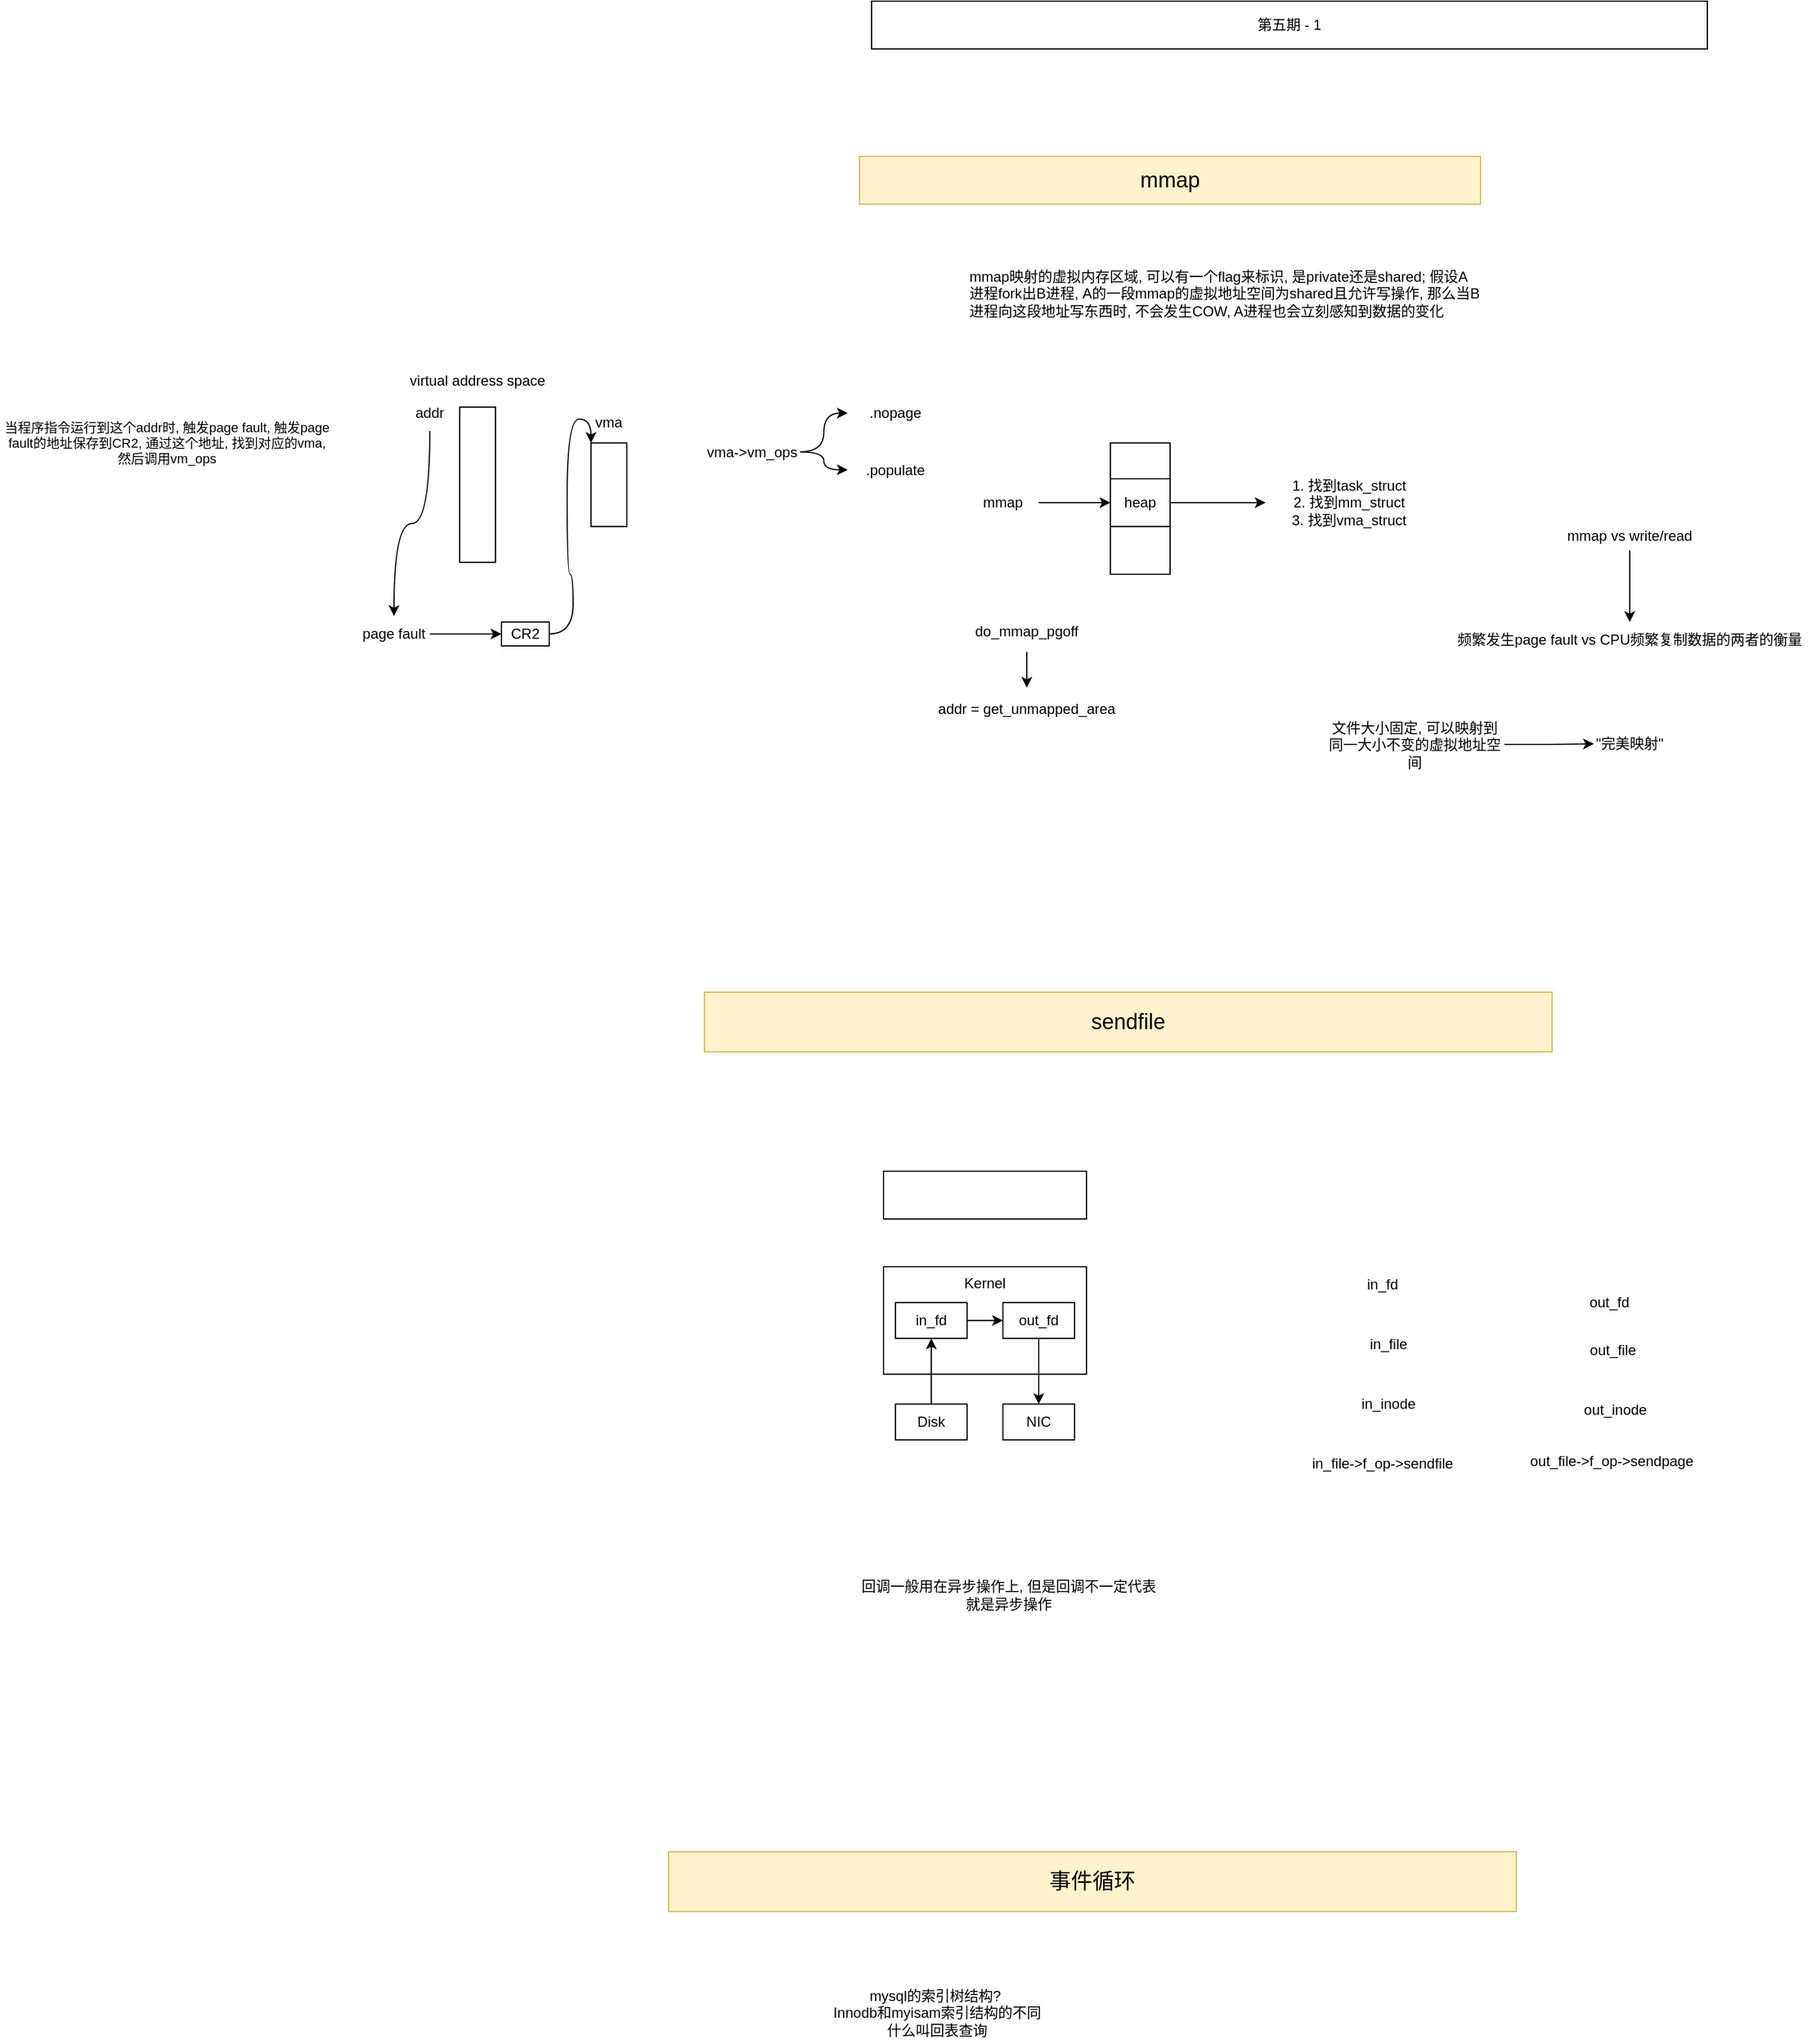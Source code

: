 <mxfile version="21.3.7" type="github">
  <diagram id="aM-VMgyS2Gse-5csakIg" name="第 1 页">
    <mxGraphModel dx="1621" dy="456" grid="1" gridSize="10" guides="1" tooltips="1" connect="1" arrows="1" fold="1" page="1" pageScale="1" pageWidth="827" pageHeight="1169" math="0" shadow="0">
      <root>
        <mxCell id="0" />
        <mxCell id="1" parent="0" />
        <mxCell id="voY9_TvvjWLjzHpBswRU-1" value="第五期 - 1" style="rounded=0;whiteSpace=wrap;html=1;" parent="1" vertex="1">
          <mxGeometry x="70" y="50" width="700" height="40" as="geometry" />
        </mxCell>
        <mxCell id="voY9_TvvjWLjzHpBswRU-2" value="mmap映射的虚拟内存区域, 可以有一个flag来标识, 是private还是shared; 假设A进程fork出B进程, A的一段mmap的虚拟地址空间为shared且允许写操作, 那么当B进程向这段地址写东西时, 不会发生COW, A进程也会立刻感知到数据的变化" style="text;html=1;strokeColor=none;fillColor=none;align=left;verticalAlign=middle;whiteSpace=wrap;rounded=0;" parent="1" vertex="1">
          <mxGeometry x="150" y="250" width="430" height="90" as="geometry" />
        </mxCell>
        <mxCell id="voY9_TvvjWLjzHpBswRU-8" style="edgeStyle=orthogonalEdgeStyle;rounded=0;orthogonalLoop=1;jettySize=auto;html=1;" parent="1" source="voY9_TvvjWLjzHpBswRU-3" target="voY9_TvvjWLjzHpBswRU-6" edge="1">
          <mxGeometry relative="1" as="geometry" />
        </mxCell>
        <mxCell id="voY9_TvvjWLjzHpBswRU-3" value="mmap" style="text;html=1;strokeColor=none;fillColor=none;align=center;verticalAlign=middle;whiteSpace=wrap;rounded=0;" parent="1" vertex="1">
          <mxGeometry x="150" y="455" width="60" height="30" as="geometry" />
        </mxCell>
        <mxCell id="voY9_TvvjWLjzHpBswRU-4" value="" style="rounded=0;whiteSpace=wrap;html=1;" parent="1" vertex="1">
          <mxGeometry x="270" y="420" width="50" height="110" as="geometry" />
        </mxCell>
        <mxCell id="voY9_TvvjWLjzHpBswRU-9" style="edgeStyle=orthogonalEdgeStyle;rounded=0;orthogonalLoop=1;jettySize=auto;html=1;" parent="1" source="voY9_TvvjWLjzHpBswRU-6" target="voY9_TvvjWLjzHpBswRU-7" edge="1">
          <mxGeometry relative="1" as="geometry" />
        </mxCell>
        <mxCell id="voY9_TvvjWLjzHpBswRU-6" value="heap" style="rounded=0;whiteSpace=wrap;html=1;" parent="1" vertex="1">
          <mxGeometry x="270" y="450" width="50" height="40" as="geometry" />
        </mxCell>
        <mxCell id="voY9_TvvjWLjzHpBswRU-7" value="1. 找到task_struct&lt;br&gt;2. 找到mm_struct&lt;br&gt;3. 找到vma_struct" style="text;html=1;strokeColor=none;fillColor=none;align=center;verticalAlign=middle;whiteSpace=wrap;rounded=0;" parent="1" vertex="1">
          <mxGeometry x="400" y="440" width="140" height="60" as="geometry" />
        </mxCell>
        <mxCell id="lAINseM6U_MawTdIW6Go-8" value="" style="edgeStyle=orthogonalEdgeStyle;rounded=0;orthogonalLoop=1;jettySize=auto;html=1;" parent="1" source="lAINseM6U_MawTdIW6Go-6" target="lAINseM6U_MawTdIW6Go-7" edge="1">
          <mxGeometry relative="1" as="geometry" />
        </mxCell>
        <mxCell id="lAINseM6U_MawTdIW6Go-6" value="do_mmap_pgoff" style="text;html=1;strokeColor=none;fillColor=none;align=center;verticalAlign=middle;whiteSpace=wrap;rounded=0;" parent="1" vertex="1">
          <mxGeometry x="140" y="560" width="120" height="35" as="geometry" />
        </mxCell>
        <mxCell id="lAINseM6U_MawTdIW6Go-7" value="addr = get_unmapped_area" style="text;html=1;strokeColor=none;fillColor=none;align=center;verticalAlign=middle;whiteSpace=wrap;rounded=0;" parent="1" vertex="1">
          <mxGeometry x="115" y="625" width="170" height="35" as="geometry" />
        </mxCell>
        <mxCell id="17V4-5qQpgx5_O8vqi2X-3" value="&quot;完美映射&quot;" style="text;html=1;strokeColor=none;fillColor=none;align=center;verticalAlign=middle;whiteSpace=wrap;rounded=0;" parent="1" vertex="1">
          <mxGeometry x="675" y="657" width="60" height="30" as="geometry" />
        </mxCell>
        <mxCell id="17V4-5qQpgx5_O8vqi2X-4" value="频繁发生page fault vs CPU频繁复制数据的两者的衡量" style="text;html=1;strokeColor=none;fillColor=none;align=center;verticalAlign=middle;whiteSpace=wrap;rounded=0;" parent="1" vertex="1">
          <mxGeometry x="550" y="570" width="310" height="30" as="geometry" />
        </mxCell>
        <mxCell id="17V4-5qQpgx5_O8vqi2X-6" style="edgeStyle=orthogonalEdgeStyle;rounded=0;orthogonalLoop=1;jettySize=auto;html=1;" parent="1" source="17V4-5qQpgx5_O8vqi2X-5" target="17V4-5qQpgx5_O8vqi2X-4" edge="1">
          <mxGeometry relative="1" as="geometry" />
        </mxCell>
        <mxCell id="17V4-5qQpgx5_O8vqi2X-5" value="mmap vs write/read" style="text;html=1;strokeColor=none;fillColor=none;align=center;verticalAlign=middle;whiteSpace=wrap;rounded=0;" parent="1" vertex="1">
          <mxGeometry x="630" y="485" width="150" height="25" as="geometry" />
        </mxCell>
        <mxCell id="17V4-5qQpgx5_O8vqi2X-10" style="edgeStyle=orthogonalEdgeStyle;rounded=0;orthogonalLoop=1;jettySize=auto;html=1;entryX=0;entryY=0.5;entryDx=0;entryDy=0;" parent="1" source="17V4-5qQpgx5_O8vqi2X-8" target="17V4-5qQpgx5_O8vqi2X-3" edge="1">
          <mxGeometry relative="1" as="geometry" />
        </mxCell>
        <mxCell id="17V4-5qQpgx5_O8vqi2X-8" value="文件大小固定, 可以映射到同一大小不变的虚拟地址空间" style="text;html=1;strokeColor=none;fillColor=none;align=center;verticalAlign=middle;whiteSpace=wrap;rounded=0;" parent="1" vertex="1">
          <mxGeometry x="450" y="660" width="150" height="25" as="geometry" />
        </mxCell>
        <mxCell id="17V4-5qQpgx5_O8vqi2X-12" value="sendfile" style="text;html=1;strokeColor=#d6b656;fillColor=#fff2cc;align=center;verticalAlign=middle;whiteSpace=wrap;rounded=0;fontSize=18;" parent="1" vertex="1">
          <mxGeometry x="-70" y="880" width="710" height="50" as="geometry" />
        </mxCell>
        <mxCell id="17V4-5qQpgx5_O8vqi2X-13" value="mmap" style="text;html=1;strokeColor=#d6b656;fillColor=#fff2cc;align=center;verticalAlign=middle;whiteSpace=wrap;rounded=0;fontSize=18;" parent="1" vertex="1">
          <mxGeometry x="60" y="180" width="520" height="40" as="geometry" />
        </mxCell>
        <mxCell id="xtVxSInTqFH2CofZ5Dk0-1" value="" style="rounded=0;whiteSpace=wrap;html=1;" parent="1" vertex="1">
          <mxGeometry x="80" y="1030" width="170" height="40" as="geometry" />
        </mxCell>
        <mxCell id="xtVxSInTqFH2CofZ5Dk0-3" value="Kernel" style="rounded=0;whiteSpace=wrap;html=1;verticalAlign=top;" parent="1" vertex="1">
          <mxGeometry x="80" y="1110" width="170" height="90" as="geometry" />
        </mxCell>
        <mxCell id="EJP-qWDoMgwlIjLiHy0n-1" value="in_fd" style="text;html=1;strokeColor=none;fillColor=none;align=center;verticalAlign=middle;whiteSpace=wrap;rounded=0;" parent="1" vertex="1">
          <mxGeometry x="468" y="1110" width="60" height="30" as="geometry" />
        </mxCell>
        <mxCell id="EJP-qWDoMgwlIjLiHy0n-2" value="out_fd" style="text;html=1;strokeColor=none;fillColor=none;align=center;verticalAlign=middle;whiteSpace=wrap;rounded=0;" parent="1" vertex="1">
          <mxGeometry x="657.5" y="1125" width="60" height="30" as="geometry" />
        </mxCell>
        <mxCell id="EJP-qWDoMgwlIjLiHy0n-3" value="in_file" style="text;html=1;strokeColor=none;fillColor=none;align=center;verticalAlign=middle;whiteSpace=wrap;rounded=0;" parent="1" vertex="1">
          <mxGeometry x="473" y="1160" width="60" height="30" as="geometry" />
        </mxCell>
        <mxCell id="EJP-qWDoMgwlIjLiHy0n-4" value="out_file" style="text;html=1;strokeColor=none;fillColor=none;align=center;verticalAlign=middle;whiteSpace=wrap;rounded=0;" parent="1" vertex="1">
          <mxGeometry x="660.5" y="1165" width="60" height="30" as="geometry" />
        </mxCell>
        <mxCell id="EJP-qWDoMgwlIjLiHy0n-5" value="in_inode" style="text;html=1;strokeColor=none;fillColor=none;align=center;verticalAlign=middle;whiteSpace=wrap;rounded=0;" parent="1" vertex="1">
          <mxGeometry x="473" y="1210" width="60" height="30" as="geometry" />
        </mxCell>
        <mxCell id="EJP-qWDoMgwlIjLiHy0n-6" value="out_inode" style="text;html=1;strokeColor=none;fillColor=none;align=center;verticalAlign=middle;whiteSpace=wrap;rounded=0;" parent="1" vertex="1">
          <mxGeometry x="662.5" y="1215" width="60" height="30" as="geometry" />
        </mxCell>
        <mxCell id="EJP-qWDoMgwlIjLiHy0n-8" value="in_file-&amp;gt;f_op-&amp;gt;sendfile" style="text;html=1;strokeColor=none;fillColor=none;align=center;verticalAlign=middle;whiteSpace=wrap;rounded=0;" parent="1" vertex="1">
          <mxGeometry x="428" y="1255" width="140" height="40" as="geometry" />
        </mxCell>
        <mxCell id="EJP-qWDoMgwlIjLiHy0n-9" value="out_file-&amp;gt;f_op-&amp;gt;sendpage" style="text;html=1;strokeColor=none;fillColor=none;align=center;verticalAlign=middle;whiteSpace=wrap;rounded=0;" parent="1" vertex="1">
          <mxGeometry x="600" y="1255" width="180" height="35" as="geometry" />
        </mxCell>
        <mxCell id="EJP-qWDoMgwlIjLiHy0n-11" value="回调一般用在异步操作上, 但是回调不一定代表就是异步操作" style="text;html=1;strokeColor=none;fillColor=none;align=center;verticalAlign=middle;whiteSpace=wrap;rounded=0;" parent="1" vertex="1">
          <mxGeometry x="60" y="1360" width="250" height="50" as="geometry" />
        </mxCell>
        <mxCell id="EJP-qWDoMgwlIjLiHy0n-17" value="" style="edgeStyle=orthogonalEdgeStyle;rounded=0;orthogonalLoop=1;jettySize=auto;html=1;" parent="1" source="EJP-qWDoMgwlIjLiHy0n-12" target="EJP-qWDoMgwlIjLiHy0n-13" edge="1">
          <mxGeometry relative="1" as="geometry" />
        </mxCell>
        <mxCell id="EJP-qWDoMgwlIjLiHy0n-12" value="in_fd" style="rounded=0;whiteSpace=wrap;html=1;" parent="1" vertex="1">
          <mxGeometry x="90" y="1140" width="60" height="30" as="geometry" />
        </mxCell>
        <mxCell id="EJP-qWDoMgwlIjLiHy0n-18" style="edgeStyle=orthogonalEdgeStyle;rounded=0;orthogonalLoop=1;jettySize=auto;html=1;" parent="1" source="EJP-qWDoMgwlIjLiHy0n-13" target="EJP-qWDoMgwlIjLiHy0n-15" edge="1">
          <mxGeometry relative="1" as="geometry" />
        </mxCell>
        <mxCell id="EJP-qWDoMgwlIjLiHy0n-13" value="out_fd" style="rounded=0;whiteSpace=wrap;html=1;" parent="1" vertex="1">
          <mxGeometry x="180" y="1140" width="60" height="30" as="geometry" />
        </mxCell>
        <mxCell id="EJP-qWDoMgwlIjLiHy0n-16" style="edgeStyle=orthogonalEdgeStyle;rounded=0;orthogonalLoop=1;jettySize=auto;html=1;entryX=0.5;entryY=1;entryDx=0;entryDy=0;" parent="1" source="EJP-qWDoMgwlIjLiHy0n-14" target="EJP-qWDoMgwlIjLiHy0n-12" edge="1">
          <mxGeometry relative="1" as="geometry" />
        </mxCell>
        <mxCell id="EJP-qWDoMgwlIjLiHy0n-14" value="Disk" style="rounded=0;whiteSpace=wrap;html=1;" parent="1" vertex="1">
          <mxGeometry x="90" y="1225" width="60" height="30" as="geometry" />
        </mxCell>
        <mxCell id="EJP-qWDoMgwlIjLiHy0n-15" value="NIC" style="rounded=0;whiteSpace=wrap;html=1;" parent="1" vertex="1">
          <mxGeometry x="180" y="1225" width="60" height="30" as="geometry" />
        </mxCell>
        <mxCell id="wqzhdxZoy9jvu7bZ_IFg-1" value="事件循环" style="text;html=1;strokeColor=#d6b656;fillColor=#fff2cc;align=center;verticalAlign=middle;whiteSpace=wrap;rounded=0;fontSize=18;" parent="1" vertex="1">
          <mxGeometry x="-100" y="1600" width="710" height="50" as="geometry" />
        </mxCell>
        <mxCell id="fJIPeiPh-s-hYE1lK_vJ-1" value="mysql的索引树结构?&amp;nbsp;&lt;br&gt;Innodb和myisam索引结构的不同&lt;br&gt;什么叫回表查询" style="text;html=1;strokeColor=none;fillColor=none;align=center;verticalAlign=middle;whiteSpace=wrap;rounded=0;" parent="1" vertex="1">
          <mxGeometry x="-10" y="1710" width="270" height="50" as="geometry" />
        </mxCell>
        <mxCell id="Gq9c08W1DCKt-AQi-NfL-1" value="" style="rounded=0;whiteSpace=wrap;html=1;" vertex="1" parent="1">
          <mxGeometry x="-275" y="390" width="30" height="130" as="geometry" />
        </mxCell>
        <mxCell id="Gq9c08W1DCKt-AQi-NfL-2" value="virtual address space" style="text;html=1;strokeColor=none;fillColor=none;align=center;verticalAlign=middle;whiteSpace=wrap;rounded=0;" vertex="1" parent="1">
          <mxGeometry x="-320" y="350" width="120" height="35" as="geometry" />
        </mxCell>
        <mxCell id="Gq9c08W1DCKt-AQi-NfL-3" value="" style="rounded=0;whiteSpace=wrap;html=1;" vertex="1" parent="1">
          <mxGeometry x="-165" y="420" width="30" height="70" as="geometry" />
        </mxCell>
        <mxCell id="Gq9c08W1DCKt-AQi-NfL-4" value="vma" style="text;html=1;strokeColor=none;fillColor=none;align=center;verticalAlign=middle;whiteSpace=wrap;rounded=0;" vertex="1" parent="1">
          <mxGeometry x="-175" y="390" width="50" height="25" as="geometry" />
        </mxCell>
        <mxCell id="Gq9c08W1DCKt-AQi-NfL-10" style="edgeStyle=orthogonalEdgeStyle;shape=connector;curved=1;rounded=0;orthogonalLoop=1;jettySize=auto;html=1;entryX=0;entryY=0.5;entryDx=0;entryDy=0;labelBackgroundColor=default;strokeColor=default;fontFamily=Helvetica;fontSize=11;fontColor=default;endArrow=classic;" edge="1" parent="1" source="Gq9c08W1DCKt-AQi-NfL-5" target="Gq9c08W1DCKt-AQi-NfL-6">
          <mxGeometry relative="1" as="geometry" />
        </mxCell>
        <mxCell id="Gq9c08W1DCKt-AQi-NfL-5" value="page fault" style="text;html=1;strokeColor=none;fillColor=none;align=center;verticalAlign=middle;whiteSpace=wrap;rounded=0;" vertex="1" parent="1">
          <mxGeometry x="-360" y="565" width="60" height="30" as="geometry" />
        </mxCell>
        <mxCell id="Gq9c08W1DCKt-AQi-NfL-11" style="edgeStyle=orthogonalEdgeStyle;shape=connector;curved=1;rounded=0;orthogonalLoop=1;jettySize=auto;html=1;entryX=0;entryY=0;entryDx=0;entryDy=0;labelBackgroundColor=default;strokeColor=default;fontFamily=Helvetica;fontSize=11;fontColor=default;endArrow=classic;" edge="1" parent="1" source="Gq9c08W1DCKt-AQi-NfL-6" target="Gq9c08W1DCKt-AQi-NfL-3">
          <mxGeometry relative="1" as="geometry" />
        </mxCell>
        <mxCell id="Gq9c08W1DCKt-AQi-NfL-6" value="CR2" style="rounded=0;whiteSpace=wrap;html=1;" vertex="1" parent="1">
          <mxGeometry x="-240" y="570" width="40" height="20" as="geometry" />
        </mxCell>
        <mxCell id="Gq9c08W1DCKt-AQi-NfL-9" style="edgeStyle=orthogonalEdgeStyle;rounded=0;orthogonalLoop=1;jettySize=auto;html=1;entryX=0.5;entryY=0;entryDx=0;entryDy=0;curved=1;" edge="1" parent="1" source="Gq9c08W1DCKt-AQi-NfL-8" target="Gq9c08W1DCKt-AQi-NfL-5">
          <mxGeometry relative="1" as="geometry" />
        </mxCell>
        <mxCell id="Gq9c08W1DCKt-AQi-NfL-8" value="addr" style="text;html=1;strokeColor=none;fillColor=none;align=center;verticalAlign=middle;whiteSpace=wrap;rounded=0;" vertex="1" parent="1">
          <mxGeometry x="-330" y="380" width="60" height="30" as="geometry" />
        </mxCell>
        <mxCell id="Gq9c08W1DCKt-AQi-NfL-15" style="edgeStyle=orthogonalEdgeStyle;shape=connector;curved=1;rounded=0;orthogonalLoop=1;jettySize=auto;html=1;entryX=0;entryY=0.5;entryDx=0;entryDy=0;labelBackgroundColor=default;strokeColor=default;fontFamily=Helvetica;fontSize=11;fontColor=default;endArrow=classic;" edge="1" parent="1" source="Gq9c08W1DCKt-AQi-NfL-12" target="Gq9c08W1DCKt-AQi-NfL-13">
          <mxGeometry relative="1" as="geometry" />
        </mxCell>
        <mxCell id="Gq9c08W1DCKt-AQi-NfL-16" style="edgeStyle=orthogonalEdgeStyle;shape=connector;curved=1;rounded=0;orthogonalLoop=1;jettySize=auto;html=1;entryX=0;entryY=0.5;entryDx=0;entryDy=0;labelBackgroundColor=default;strokeColor=default;fontFamily=Helvetica;fontSize=11;fontColor=default;endArrow=classic;" edge="1" parent="1" source="Gq9c08W1DCKt-AQi-NfL-12" target="Gq9c08W1DCKt-AQi-NfL-14">
          <mxGeometry relative="1" as="geometry" />
        </mxCell>
        <mxCell id="Gq9c08W1DCKt-AQi-NfL-12" value="vma-&amp;gt;vm_ops" style="text;html=1;strokeColor=none;fillColor=none;align=center;verticalAlign=middle;whiteSpace=wrap;rounded=0;" vertex="1" parent="1">
          <mxGeometry x="-70" y="415" width="80" height="25" as="geometry" />
        </mxCell>
        <mxCell id="Gq9c08W1DCKt-AQi-NfL-13" value=".nopage" style="text;html=1;strokeColor=none;fillColor=none;align=center;verticalAlign=middle;whiteSpace=wrap;rounded=0;" vertex="1" parent="1">
          <mxGeometry x="50" y="382.5" width="80" height="25" as="geometry" />
        </mxCell>
        <mxCell id="Gq9c08W1DCKt-AQi-NfL-14" value=".populate" style="text;html=1;strokeColor=none;fillColor=none;align=center;verticalAlign=middle;whiteSpace=wrap;rounded=0;" vertex="1" parent="1">
          <mxGeometry x="50" y="430" width="80" height="25" as="geometry" />
        </mxCell>
        <mxCell id="Gq9c08W1DCKt-AQi-NfL-17" value="当程序指令运行到这个addr时, 触发page fault, 触发page fault的地址保存到CR2, 通过这个地址, 找到对应的vma, 然后调用vm_ops" style="text;html=1;strokeColor=none;fillColor=none;align=center;verticalAlign=middle;whiteSpace=wrap;rounded=0;fontSize=11;fontFamily=Helvetica;fontColor=default;" vertex="1" parent="1">
          <mxGeometry x="-660" y="400" width="280" height="40" as="geometry" />
        </mxCell>
      </root>
    </mxGraphModel>
  </diagram>
</mxfile>
